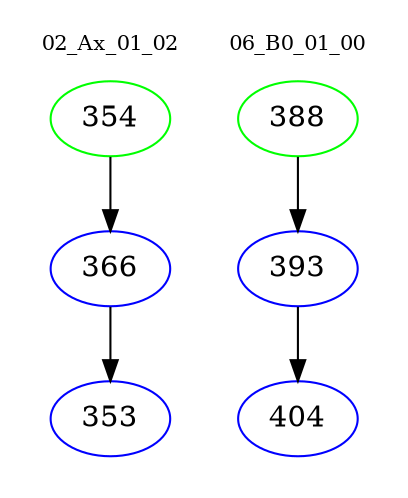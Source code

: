 digraph{
subgraph cluster_0 {
color = white
label = "02_Ax_01_02";
fontsize=10;
T0_354 [label="354", color="green"]
T0_354 -> T0_366 [color="black"]
T0_366 [label="366", color="blue"]
T0_366 -> T0_353 [color="black"]
T0_353 [label="353", color="blue"]
}
subgraph cluster_1 {
color = white
label = "06_B0_01_00";
fontsize=10;
T1_388 [label="388", color="green"]
T1_388 -> T1_393 [color="black"]
T1_393 [label="393", color="blue"]
T1_393 -> T1_404 [color="black"]
T1_404 [label="404", color="blue"]
}
}
